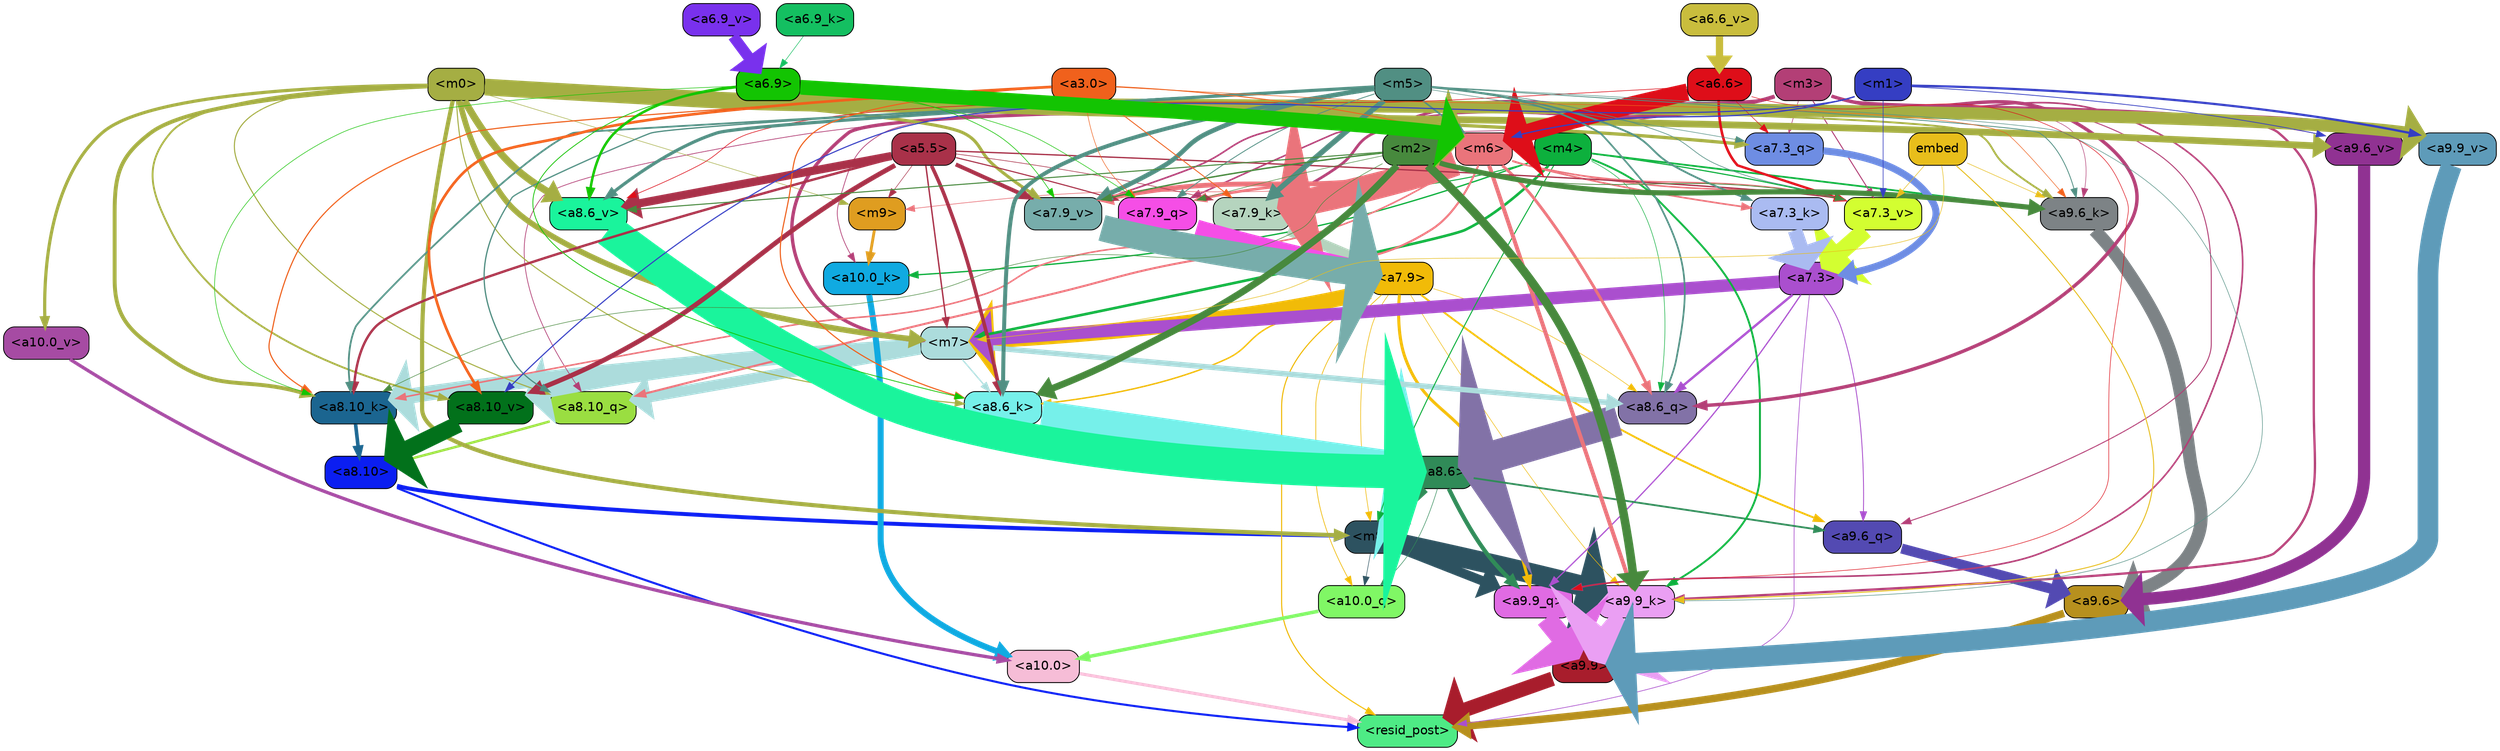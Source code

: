 strict digraph "" {
	graph [bgcolor=transparent,
		layout=dot,
		overlap=false,
		splines=true
	];
	"<a10.0>"	[color=black,
		fillcolor="#f6bdd7",
		fontname=Helvetica,
		shape=box,
		style="filled, rounded"];
	"<resid_post>"	[color=black,
		fillcolor="#4eeb85",
		fontname=Helvetica,
		shape=box,
		style="filled, rounded"];
	"<a10.0>" -> "<resid_post>"	[color="#f6bdd7",
		penwidth=3.4253244400024414];
	"<a9.9>"	[color=black,
		fillcolor="#a81d2c",
		fontname=Helvetica,
		shape=box,
		style="filled, rounded"];
	"<a9.9>" -> "<resid_post>"	[color="#a81d2c",
		penwidth=16.05378818511963];
	"<a9.6>"	[color=black,
		fillcolor="#b7901e",
		fontname=Helvetica,
		shape=box,
		style="filled, rounded"];
	"<a9.6>" -> "<resid_post>"	[color="#b7901e",
		penwidth=8.33797836303711];
	"<a8.10>"	[color=black,
		fillcolor="#0b1ef1",
		fontname=Helvetica,
		shape=box,
		style="filled, rounded"];
	"<a8.10>" -> "<resid_post>"	[color="#0b1ef1",
		penwidth=2.3390636444091797];
	"<m8>"	[color=black,
		fillcolor="#2d5260",
		fontname=Helvetica,
		shape=box,
		style="filled, rounded"];
	"<a8.10>" -> "<m8>"	[color="#0b1ef1",
		penwidth=4.388927459716797];
	"<a7.9>"	[color=black,
		fillcolor="#f1bb08",
		fontname=Helvetica,
		shape=box,
		style="filled, rounded"];
	"<a7.9>" -> "<resid_post>"	[color="#f1bb08",
		penwidth=1.1926651000976562];
	"<a10.0_q>"	[color=black,
		fillcolor="#80f765",
		fontname=Helvetica,
		shape=box,
		style="filled, rounded"];
	"<a7.9>" -> "<a10.0_q>"	[color="#f1bb08",
		penwidth=0.7811813354492188];
	"<a7.9>" -> "<m8>"	[color="#f1bb08",
		penwidth=0.6738662719726562];
	"<a9.9_q>"	[color=black,
		fillcolor="#e06be3",
		fontname=Helvetica,
		shape=box,
		style="filled, rounded"];
	"<a7.9>" -> "<a9.9_q>"	[color="#f1bb08",
		penwidth=3.33896541595459];
	"<a9.6_q>"	[color=black,
		fillcolor="#534ab2",
		fontname=Helvetica,
		shape=box,
		style="filled, rounded"];
	"<a7.9>" -> "<a9.6_q>"	[color="#f1bb08",
		penwidth=2.0531044006347656];
	"<a9.9_k>"	[color=black,
		fillcolor="#ea9ff3",
		fontname=Helvetica,
		shape=box,
		style="filled, rounded"];
	"<a7.9>" -> "<a9.9_k>"	[color="#f1bb08",
		penwidth=0.6];
	"<a8.6_q>"	[color=black,
		fillcolor="#8272a7",
		fontname=Helvetica,
		shape=box,
		style="filled, rounded"];
	"<a7.9>" -> "<a8.6_q>"	[color="#f1bb08",
		penwidth=0.6];
	"<a8.6_k>"	[color=black,
		fillcolor="#76f0ea",
		fontname=Helvetica,
		shape=box,
		style="filled, rounded"];
	"<a7.9>" -> "<a8.6_k>"	[color="#f1bb08",
		penwidth=1.5751152038574219];
	"<m7>"	[color=black,
		fillcolor="#acdcdc",
		fontname=Helvetica,
		shape=box,
		style="filled, rounded"];
	"<a7.9>" -> "<m7>"	[color="#f1bb08",
		penwidth=17.67833709716797];
	"<a7.3>"	[color=black,
		fillcolor="#aa4fce",
		fontname=Helvetica,
		shape=box,
		style="filled, rounded"];
	"<a7.3>" -> "<resid_post>"	[color="#aa4fce",
		penwidth=0.7339706420898438];
	"<a7.3>" -> "<a9.9_q>"	[color="#aa4fce",
		penwidth=1.3609809875488281];
	"<a7.3>" -> "<a9.6_q>"	[color="#aa4fce",
		penwidth=0.9587650299072266];
	"<a7.3>" -> "<a8.6_q>"	[color="#aa4fce",
		penwidth=2.597522735595703];
	"<a7.3>" -> "<m7>"	[color="#aa4fce",
		penwidth=13.925512313842773];
	"<a10.0_q>" -> "<a10.0>"	[color="#80f765",
		penwidth=3.861766815185547];
	"<a10.0_k>"	[color=black,
		fillcolor="#10aae1",
		fontname=Helvetica,
		shape=box,
		style="filled, rounded"];
	"<a10.0_k>" -> "<a10.0>"	[color="#10aae1",
		penwidth=6.691814422607422];
	"<a10.0_v>"	[color=black,
		fillcolor="#a64ba3",
		fontname=Helvetica,
		shape=box,
		style="filled, rounded"];
	"<a10.0_v>" -> "<a10.0>"	[color="#a64ba3",
		penwidth=3.703948974609375];
	"<m8>" -> "<a10.0_q>"	[color="#2d5260",
		penwidth=0.6];
	"<m8>" -> "<a9.9_q>"	[color="#2d5260",
		penwidth=10.407995223999023];
	"<m8>" -> "<a9.9_k>"	[color="#2d5260",
		penwidth=22.67278480529785];
	"<a8.6>"	[color=black,
		fillcolor="#308b58",
		fontname=Helvetica,
		shape=box,
		style="filled, rounded"];
	"<a8.6>" -> "<a10.0_q>"	[color="#308b58",
		penwidth=0.6];
	"<a8.6>" -> "<m8>"	[color="#308b58",
		penwidth=9.616483688354492];
	"<a8.6>" -> "<a9.9_q>"	[color="#308b58",
		penwidth=4.681654930114746];
	"<a8.6>" -> "<a9.6_q>"	[color="#308b58",
		penwidth=2.0046749114990234];
	"<m9>"	[color=black,
		fillcolor="#df9d20",
		fontname=Helvetica,
		shape=box,
		style="filled, rounded"];
	"<m9>" -> "<a10.0_k>"	[color="#df9d20",
		penwidth=3.1536026000976562];
	"<m4>"	[color=black,
		fillcolor="#0db03d",
		fontname=Helvetica,
		shape=box,
		style="filled, rounded"];
	"<m4>" -> "<a10.0_k>"	[color="#0db03d",
		penwidth=1.4532089233398438];
	"<m4>" -> "<m8>"	[color="#0db03d",
		penwidth=1.1121444702148438];
	"<m4>" -> "<a9.9_k>"	[color="#0db03d",
		penwidth=2.1296005249023438];
	"<a9.6_k>"	[color=black,
		fillcolor="#7d8386",
		fontname=Helvetica,
		shape=box,
		style="filled, rounded"];
	"<m4>" -> "<a9.6_k>"	[color="#0db03d",
		penwidth=1.93524169921875];
	"<m4>" -> "<a8.6_q>"	[color="#0db03d",
		penwidth=0.6086311340332031];
	"<m4>" -> "<m7>"	[color="#0db03d",
		penwidth=2.9153175354003906];
	"<a7.9_k>"	[color=black,
		fillcolor="#b5d4be",
		fontname=Helvetica,
		shape=box,
		style="filled, rounded"];
	"<m4>" -> "<a7.9_k>"	[color="#0db03d",
		penwidth=1.0983266830444336];
	"<a7.3_v>"	[color=black,
		fillcolor="#d3fe31",
		fontname=Helvetica,
		shape=box,
		style="filled, rounded"];
	"<m4>" -> "<a7.3_v>"	[color="#0db03d",
		penwidth=1.2746734619140625];
	"<m3>"	[color=black,
		fillcolor="#b33f76",
		fontname=Helvetica,
		shape=box,
		style="filled, rounded"];
	"<m3>" -> "<a10.0_k>"	[color="#b33f76",
		penwidth=0.8012542724609375];
	"<m6>"	[color=black,
		fillcolor="#ea747b",
		fontname=Helvetica,
		shape=box,
		style="filled, rounded"];
	"<m3>" -> "<m6>"	[color="#b33f76",
		penwidth=4.0873308181762695];
	"<m3>" -> "<a9.9_q>"	[color="#b33f76",
		penwidth=1.8098411560058594];
	"<m3>" -> "<a9.6_q>"	[color="#b33f76",
		penwidth=1.0731983184814453];
	"<m3>" -> "<a9.9_k>"	[color="#b33f76",
		penwidth=2.538074493408203];
	"<m3>" -> "<a9.6_k>"	[color="#b33f76",
		penwidth=0.6];
	"<a9.9_v>"	[color=black,
		fillcolor="#5e9bb9",
		fontname=Helvetica,
		shape=box,
		style="filled, rounded"];
	"<m3>" -> "<a9.9_v>"	[color="#b33f76",
		penwidth=1.1908531188964844];
	"<a9.6_v>"	[color=black,
		fillcolor="#903292",
		fontname=Helvetica,
		shape=box,
		style="filled, rounded"];
	"<m3>" -> "<a9.6_v>"	[color="#b33f76",
		penwidth=0.6];
	"<a8.10_q>"	[color=black,
		fillcolor="#9ade41",
		fontname=Helvetica,
		shape=box,
		style="filled, rounded"];
	"<m3>" -> "<a8.10_q>"	[color="#b33f76",
		penwidth=0.7969093322753906];
	"<m3>" -> "<a8.6_q>"	[color="#b33f76",
		penwidth=3.8069801330566406];
	"<m3>" -> "<m7>"	[color="#b33f76",
		penwidth=3.7463531494140625];
	"<a7.9_q>"	[color=black,
		fillcolor="#f54ee6",
		fontname=Helvetica,
		shape=box,
		style="filled, rounded"];
	"<m3>" -> "<a7.9_q>"	[color="#b33f76",
		penwidth=1.7077007293701172];
	"<a7.3_q>"	[color=black,
		fillcolor="#6e8de3",
		fontname=Helvetica,
		shape=box,
		style="filled, rounded"];
	"<m3>" -> "<a7.3_q>"	[color="#b33f76",
		penwidth=0.6810226440429688];
	"<m3>" -> "<a7.9_k>"	[color="#b33f76",
		penwidth=3.0535898208618164];
	"<a7.9_v>"	[color=black,
		fillcolor="#77adab",
		fontname=Helvetica,
		shape=box,
		style="filled, rounded"];
	"<m3>" -> "<a7.9_v>"	[color="#b33f76",
		penwidth=1.8027725219726562];
	"<m3>" -> "<a7.3_v>"	[color="#b33f76",
		penwidth=1.0946578979492188];
	"<m0>"	[color=black,
		fillcolor="#a5ae43",
		fontname=Helvetica,
		shape=box,
		style="filled, rounded"];
	"<m0>" -> "<a10.0_v>"	[color="#a5ae43",
		penwidth=3.520832061767578];
	"<m0>" -> "<m8>"	[color="#a5ae43",
		penwidth=4.624839782714844];
	"<m0>" -> "<m9>"	[color="#a5ae43",
		penwidth=0.6];
	"<m0>" -> "<m6>"	[color="#a5ae43",
		penwidth=18.578011751174927];
	"<m0>" -> "<a9.6_k>"	[color="#a5ae43",
		penwidth=2.0742149353027344];
	"<m0>" -> "<a9.9_v>"	[color="#a5ae43",
		penwidth=13.6649169921875];
	"<m0>" -> "<a9.6_v>"	[color="#a5ae43",
		penwidth=7.575786590576172];
	"<m0>" -> "<a8.10_q>"	[color="#a5ae43",
		penwidth=1.1731605529785156];
	"<a8.10_k>"	[color=black,
		fillcolor="#1b6590",
		fontname=Helvetica,
		shape=box,
		style="filled, rounded"];
	"<m0>" -> "<a8.10_k>"	[color="#a5ae43",
		penwidth=4.350425720214844];
	"<m0>" -> "<a8.6_k>"	[color="#a5ae43",
		penwidth=1.1486854553222656];
	"<a8.10_v>"	[color=black,
		fillcolor="#02711b",
		fontname=Helvetica,
		shape=box,
		style="filled, rounded"];
	"<m0>" -> "<a8.10_v>"	[color="#a5ae43",
		penwidth=2.0526657104492188];
	"<a8.6_v>"	[color=black,
		fillcolor="#1af49c",
		fontname=Helvetica,
		shape=box,
		style="filled, rounded"];
	"<m0>" -> "<a8.6_v>"	[color="#a5ae43",
		penwidth=7.951751708984375];
	"<m0>" -> "<m7>"	[color="#a5ae43",
		penwidth=6.283721923828125];
	"<m0>" -> "<a7.3_q>"	[color="#a5ae43",
		penwidth=3.6216583251953125];
	"<m0>" -> "<a7.9_v>"	[color="#a5ae43",
		penwidth=3.447589874267578];
	"<m6>" -> "<m9>"	[color="#ea747b",
		penwidth=0.7276992797851562];
	"<m6>" -> "<a9.9_k>"	[color="#ea747b",
		penwidth=4.405937194824219];
	"<m6>" -> "<a9.6_k>"	[color="#ea747b",
		penwidth=1.6540985107421875];
	"<m6>" -> "<a8.10_q>"	[color="#ea747b",
		penwidth=2.2618331909179688];
	"<m6>" -> "<a8.6_q>"	[color="#ea747b",
		penwidth=3.241657257080078];
	"<m6>" -> "<a8.10_k>"	[color="#ea747b",
		penwidth=1.733642578125];
	"<m6>" -> "<a7.9_q>"	[color="#ea747b",
		penwidth=2.9651412963867188];
	"<m6>" -> "<a7.9_k>"	[color="#ea747b",
		penwidth=29.52049446105957];
	"<a7.3_k>"	[color=black,
		fillcolor="#aabbf1",
		fontname=Helvetica,
		shape=box,
		style="filled, rounded"];
	"<m6>" -> "<a7.3_k>"	[color="#ea747b",
		penwidth=1.8433246612548828];
	"<m6>" -> "<a7.9_v>"	[color="#ea747b",
		penwidth=5.381137847900391];
	"<m6>" -> "<a7.3_v>"	[color="#ea747b",
		penwidth=1.3778877258300781];
	"<a5.5>"	[color=black,
		fillcolor="#a93149",
		fontname=Helvetica,
		shape=box,
		style="filled, rounded"];
	"<a5.5>" -> "<m9>"	[color="#a93149",
		penwidth=0.6];
	"<a5.5>" -> "<a8.10_k>"	[color="#a93149",
		penwidth=2.6749038696289062];
	"<a5.5>" -> "<a8.6_k>"	[color="#a93149",
		penwidth=3.9810218811035156];
	"<a5.5>" -> "<a8.10_v>"	[color="#a93149",
		penwidth=5.2978057861328125];
	"<a5.5>" -> "<a8.6_v>"	[color="#a93149",
		penwidth=9.177913665771484];
	"<a5.5>" -> "<m7>"	[color="#a93149",
		penwidth=1.5525360107421875];
	"<a5.5>" -> "<a7.9_q>"	[color="#a93149",
		penwidth=1.22930908203125];
	"<a5.5>" -> "<a7.9_k>"	[color="#a93149",
		penwidth=0.6708955764770508];
	"<a5.5>" -> "<a7.9_v>"	[color="#a93149",
		penwidth=4.432796478271484];
	"<a5.5>" -> "<a7.3_v>"	[color="#a93149",
		penwidth=1.4417800903320312];
	"<a9.9_q>" -> "<a9.9>"	[color="#e06be3",
		penwidth=23.20368194580078];
	"<a9.6_q>" -> "<a9.6>"	[color="#534ab2",
		penwidth=11.181507110595703];
	"<a9.9_k>" -> "<a9.9>"	[color="#ea9ff3",
		penwidth=26.641464233398438];
	"<a9.6_k>" -> "<a9.6>"	[color="#7d8386",
		penwidth=14.532459259033203];
	"<a9.9_v>" -> "<a9.9>"	[color="#5e9bb9",
		penwidth=23.02225112915039];
	"<a9.6_v>" -> "<a9.6>"	[color="#903292",
		penwidth=13.634431838989258];
	"<a6.6>"	[color=black,
		fillcolor="#de0e19",
		fontname=Helvetica,
		shape=box,
		style="filled, rounded"];
	"<a6.6>" -> "<m6>"	[color="#de0e19",
		penwidth=19.58005142211914];
	"<a6.6>" -> "<a9.9_q>"	[color="#de0e19",
		penwidth=0.6];
	"<a6.6>" -> "<a8.6_v>"	[color="#de0e19",
		penwidth=0.6731643676757812];
	"<a6.6>" -> "<a7.3_q>"	[color="#de0e19",
		penwidth=0.6];
	"<a6.6>" -> "<a7.3_v>"	[color="#de0e19",
		penwidth=2.8381996154785156];
	"<m5>"	[color=black,
		fillcolor="#518f83",
		fontname=Helvetica,
		shape=box,
		style="filled, rounded"];
	"<m5>" -> "<m6>"	[color="#518f83",
		penwidth=1.7808427810668945];
	"<m5>" -> "<a9.9_k>"	[color="#518f83",
		penwidth=0.6];
	"<m5>" -> "<a9.6_k>"	[color="#518f83",
		penwidth=0.9087238311767578];
	"<m5>" -> "<a8.10_q>"	[color="#518f83",
		penwidth=1.3886604309082031];
	"<m5>" -> "<a8.6_q>"	[color="#518f83",
		penwidth=1.8975334167480469];
	"<m5>" -> "<a8.10_k>"	[color="#518f83",
		penwidth=1.9560012817382812];
	"<m5>" -> "<a8.6_k>"	[color="#518f83",
		penwidth=4.4348602294921875];
	"<m5>" -> "<a8.6_v>"	[color="#518f83",
		penwidth=3.547332763671875];
	"<m5>" -> "<a7.9_q>"	[color="#518f83",
		penwidth=0.9239292144775391];
	"<m5>" -> "<a7.3_q>"	[color="#518f83",
		penwidth=0.6050910949707031];
	"<m5>" -> "<a7.9_k>"	[color="#518f83",
		penwidth=5.895898818969727];
	"<m5>" -> "<a7.3_k>"	[color="#518f83",
		penwidth=2.047999382019043];
	"<m5>" -> "<a7.9_v>"	[color="#518f83",
		penwidth=5.163473129272461];
	"<m5>" -> "<a7.3_v>"	[color="#518f83",
		penwidth=0.7120857238769531];
	"<m2>"	[color=black,
		fillcolor="#47893d",
		fontname=Helvetica,
		shape=box,
		style="filled, rounded"];
	"<m2>" -> "<a9.9_k>"	[color="#47893d",
		penwidth=9.546476364135742];
	"<m2>" -> "<a9.6_k>"	[color="#47893d",
		penwidth=5.765581130981445];
	"<m2>" -> "<a8.10_k>"	[color="#47893d",
		penwidth=0.6];
	"<m2>" -> "<a8.6_k>"	[color="#47893d",
		penwidth=7.5130767822265625];
	"<m2>" -> "<a8.6_v>"	[color="#47893d",
		penwidth=1.1399917602539062];
	"<m2>" -> "<a7.9_q>"	[color="#47893d",
		penwidth=0.6];
	"<m2>" -> "<a7.9_v>"	[color="#47893d",
		penwidth=1.5795440673828125];
	"<m2>" -> "<a7.3_v>"	[color="#47893d",
		penwidth=0.8394660949707031];
	embed	[color=black,
		fillcolor="#e8be1b",
		fontname=Helvetica,
		shape=box,
		style="filled, rounded"];
	embed -> "<a9.9_k>"	[color="#e8be1b",
		penwidth=1.044057846069336];
	embed -> "<a9.6_k>"	[color="#e8be1b",
		penwidth=0.6];
	embed -> "<m7>"	[color="#e8be1b",
		penwidth=0.6];
	embed -> "<a7.3_v>"	[color="#e8be1b",
		penwidth=0.6];
	"<a3.0>"	[color=black,
		fillcolor="#f0611c",
		fontname=Helvetica,
		shape=box,
		style="filled, rounded"];
	"<a3.0>" -> "<m6>"	[color="#f0611c",
		penwidth=0.9893608093261719];
	"<a3.0>" -> "<a9.6_k>"	[color="#f0611c",
		penwidth=0.6];
	"<a3.0>" -> "<a8.10_k>"	[color="#f0611c",
		penwidth=1.2375259399414062];
	"<a3.0>" -> "<a8.6_k>"	[color="#f0611c",
		penwidth=1.2278594970703125];
	"<a3.0>" -> "<a8.10_v>"	[color="#f0611c",
		penwidth=2.9724464416503906];
	"<a3.0>" -> "<a7.9_q>"	[color="#f0611c",
		penwidth=0.6];
	"<a3.0>" -> "<a7.9_k>"	[color="#f0611c",
		penwidth=0.9558658599853516];
	"<m1>"	[color=black,
		fillcolor="#353ec3",
		fontname=Helvetica,
		shape=box,
		style="filled, rounded"];
	"<m1>" -> "<m6>"	[color="#353ec3",
		penwidth=1.3794612884521484];
	"<m1>" -> "<a9.9_v>"	[color="#353ec3",
		penwidth=2.484710693359375];
	"<m1>" -> "<a9.6_v>"	[color="#353ec3",
		penwidth=0.8296928405761719];
	"<m1>" -> "<a8.10_v>"	[color="#353ec3",
		penwidth=1.2231903076171875];
	"<m1>" -> "<a7.3_v>"	[color="#353ec3",
		penwidth=0.7203178405761719];
	"<a8.10_q>" -> "<a8.10>"	[color="#9ade41",
		penwidth=2.6974411010742188];
	"<a8.6_q>" -> "<a8.6>"	[color="#8272a7",
		penwidth=34.91962909698486];
	"<a8.10_k>" -> "<a8.10>"	[color="#1b6590",
		penwidth=3.9815139770507812];
	"<a8.6_k>" -> "<a8.6>"	[color="#76f0ea",
		penwidth=30.12779998779297];
	"<a8.10_v>" -> "<a8.10>"	[color="#02711b",
		penwidth=18.80433464050293];
	"<a8.6_v>" -> "<a8.6>"	[color="#1af49c",
		penwidth=37.04597568511963];
	"<m7>" -> "<a8.10_q>"	[color="#acdcdc",
		penwidth=12.189899444580078];
	"<m7>" -> "<a8.6_q>"	[color="#acdcdc",
		penwidth=5.949329376220703];
	"<m7>" -> "<a8.10_k>"	[color="#acdcdc",
		penwidth=16.634174346923828];
	"<m7>" -> "<a8.6_k>"	[color="#acdcdc",
		penwidth=1.4160232543945312];
	"<m7>" -> "<a8.10_v>"	[color="#acdcdc",
		penwidth=15.893604278564453];
	"<a6.9>"	[color=black,
		fillcolor="#13c402",
		fontname=Helvetica,
		shape=box,
		style="filled, rounded"];
	"<a6.9>" -> "<m6>"	[color="#13c402",
		penwidth=16.39166831970215];
	"<a6.9>" -> "<a8.10_k>"	[color="#13c402",
		penwidth=0.6];
	"<a6.9>" -> "<a8.6_k>"	[color="#13c402",
		penwidth=0.8667373657226562];
	"<a6.9>" -> "<a8.6_v>"	[color="#13c402",
		penwidth=2.8011817932128906];
	"<a6.9>" -> "<a7.9_q>"	[color="#13c402",
		penwidth=0.6];
	"<a6.9>" -> "<a7.9_v>"	[color="#13c402",
		penwidth=0.6784553527832031];
	"<a7.9_q>" -> "<a7.9>"	[color="#f54ee6",
		penwidth=17.651885986328125];
	"<a7.3_q>" -> "<a7.3>"	[color="#6e8de3",
		penwidth=7.866306304931641];
	"<a7.9_k>" -> "<a7.9>"	[color="#b5d4be",
		penwidth=12.17039680480957];
	"<a7.3_k>" -> "<a7.3>"	[color="#aabbf1",
		penwidth=16.016246795654297];
	"<a7.9_v>" -> "<a7.9>"	[color="#77adab",
		penwidth=29.394658088684082];
	"<a7.3_v>" -> "<a7.3>"	[color="#d3fe31",
		penwidth=19.01776695251465];
	"<a6.9_k>"	[color=black,
		fillcolor="#14bf61",
		fontname=Helvetica,
		shape=box,
		style="filled, rounded"];
	"<a6.9_k>" -> "<a6.9>"	[color="#14bf61",
		penwidth=0.6];
	"<a6.9_v>"	[color=black,
		fillcolor="#7931ed",
		fontname=Helvetica,
		shape=box,
		style="filled, rounded"];
	"<a6.9_v>" -> "<a6.9>"	[color="#7931ed",
		penwidth=12.179949760437012];
	"<a6.6_v>"	[color=black,
		fillcolor="#c9bd3d",
		fontname=Helvetica,
		shape=box,
		style="filled, rounded"];
	"<a6.6_v>" -> "<a6.6>"	[color="#c9bd3d",
		penwidth=8.061713218688965];
}
